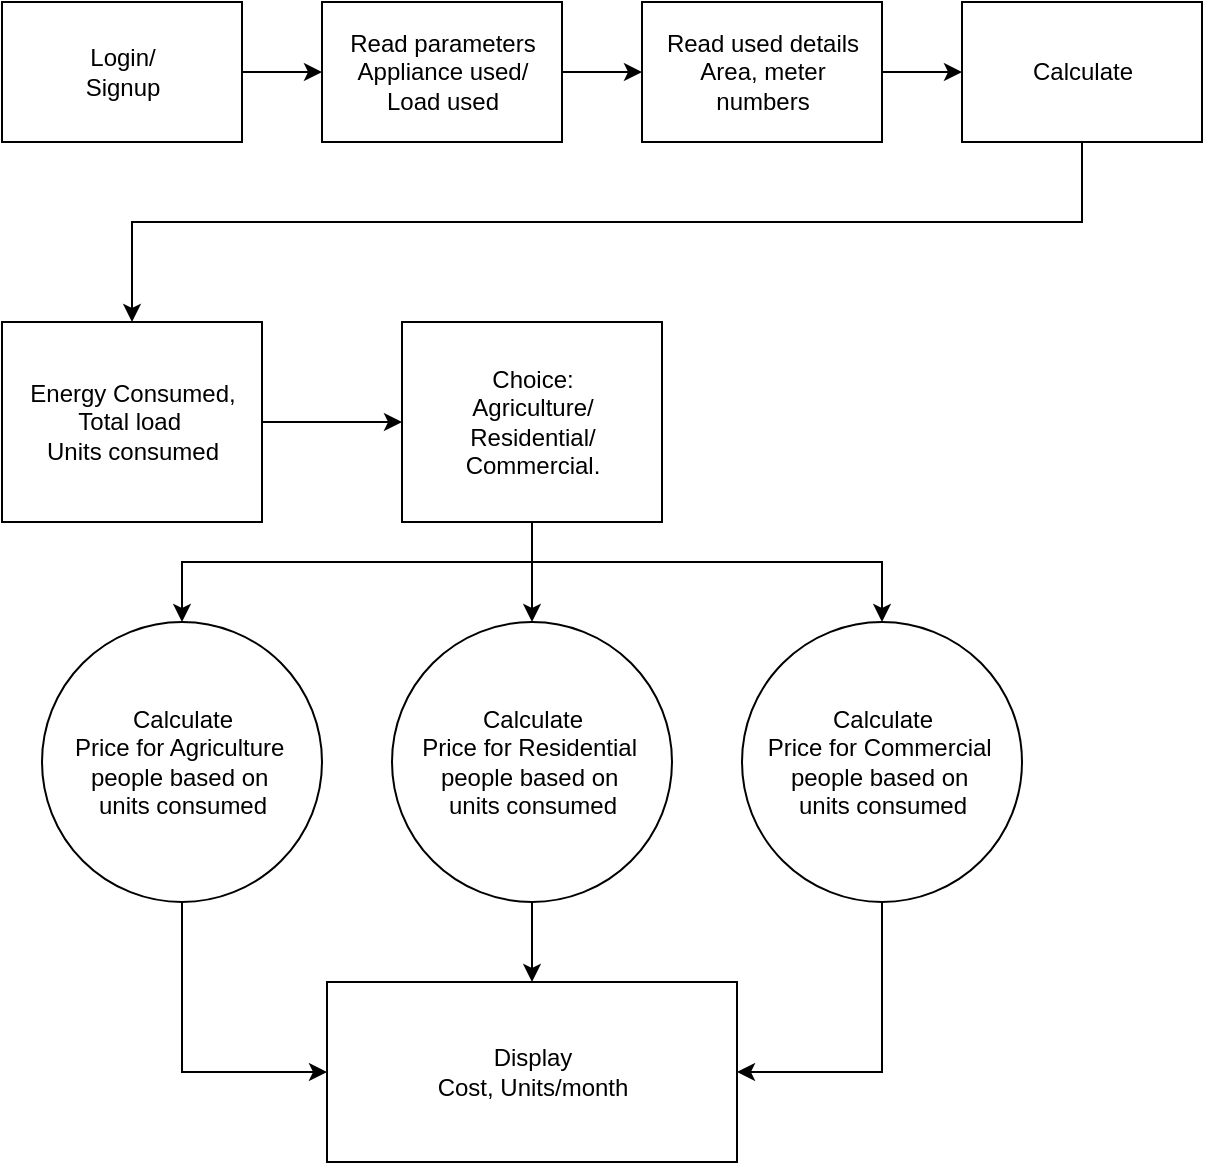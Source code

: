 <mxfile compressed="false" version="17.4.0" type="device">
  <diagram id="HxsvWi6zKSBS4S_dzaYf" name="Page-1">
    <mxGraphModel dx="1038" dy="489" grid="1" gridSize="10" guides="1" tooltips="1" connect="1" arrows="1" fold="1" page="1" pageScale="1" pageWidth="850" pageHeight="1100" math="0" shadow="0">
      <root>
        <mxCell id="0" />
        <mxCell id="1" parent="0" />
        <mxCell id="MTAZ1wnVPNHDyX6JgNtX-1" value="" style="rounded=0;whiteSpace=wrap;html=1;" parent="1" vertex="1">
          <mxGeometry x="120" y="80" width="120" height="70" as="geometry" />
        </mxCell>
        <mxCell id="MTAZ1wnVPNHDyX6JgNtX-2" value="" style="rounded=0;whiteSpace=wrap;html=1;" parent="1" vertex="1">
          <mxGeometry x="280" y="80" width="120" height="70" as="geometry" />
        </mxCell>
        <mxCell id="MTAZ1wnVPNHDyX6JgNtX-3" value="" style="rounded=0;whiteSpace=wrap;html=1;" parent="1" vertex="1">
          <mxGeometry x="440" y="80" width="120" height="70" as="geometry" />
        </mxCell>
        <mxCell id="MTAZ1wnVPNHDyX6JgNtX-4" value="" style="rounded=0;whiteSpace=wrap;html=1;" parent="1" vertex="1">
          <mxGeometry x="600" y="80" width="120" height="70" as="geometry" />
        </mxCell>
        <mxCell id="MTAZ1wnVPNHDyX6JgNtX-6" value="" style="rounded=0;whiteSpace=wrap;html=1;" parent="1" vertex="1">
          <mxGeometry x="120" y="240" width="130" height="100" as="geometry" />
        </mxCell>
        <mxCell id="MTAZ1wnVPNHDyX6JgNtX-8" value="" style="endArrow=classic;html=1;rounded=0;exitX=0.5;exitY=1;exitDx=0;exitDy=0;entryX=0.5;entryY=0;entryDx=0;entryDy=0;" parent="1" source="MTAZ1wnVPNHDyX6JgNtX-4" target="MTAZ1wnVPNHDyX6JgNtX-6" edge="1">
          <mxGeometry width="50" height="50" relative="1" as="geometry">
            <mxPoint x="400" y="320" as="sourcePoint" />
            <mxPoint x="450" y="270" as="targetPoint" />
            <Array as="points">
              <mxPoint x="660" y="190" />
              <mxPoint x="185" y="190" />
            </Array>
          </mxGeometry>
        </mxCell>
        <mxCell id="MTAZ1wnVPNHDyX6JgNtX-9" value="" style="endArrow=classic;html=1;rounded=0;exitX=1;exitY=0.5;exitDx=0;exitDy=0;entryX=0;entryY=0.5;entryDx=0;entryDy=0;" parent="1" source="MTAZ1wnVPNHDyX6JgNtX-6" target="MTAZ1wnVPNHDyX6JgNtX-14" edge="1">
          <mxGeometry width="50" height="50" relative="1" as="geometry">
            <mxPoint x="400" y="320" as="sourcePoint" />
            <mxPoint x="320" y="290" as="targetPoint" />
          </mxGeometry>
        </mxCell>
        <mxCell id="MTAZ1wnVPNHDyX6JgNtX-10" value="" style="endArrow=classic;html=1;rounded=0;exitX=1;exitY=0.5;exitDx=0;exitDy=0;entryX=0;entryY=0.5;entryDx=0;entryDy=0;" parent="1" source="MTAZ1wnVPNHDyX6JgNtX-1" target="MTAZ1wnVPNHDyX6JgNtX-2" edge="1">
          <mxGeometry width="50" height="50" relative="1" as="geometry">
            <mxPoint x="400" y="320" as="sourcePoint" />
            <mxPoint x="450" y="270" as="targetPoint" />
          </mxGeometry>
        </mxCell>
        <mxCell id="MTAZ1wnVPNHDyX6JgNtX-11" value="" style="endArrow=classic;html=1;rounded=0;exitX=1;exitY=0.5;exitDx=0;exitDy=0;" parent="1" source="MTAZ1wnVPNHDyX6JgNtX-2" target="MTAZ1wnVPNHDyX6JgNtX-3" edge="1">
          <mxGeometry width="50" height="50" relative="1" as="geometry">
            <mxPoint x="400" y="320" as="sourcePoint" />
            <mxPoint x="450" y="270" as="targetPoint" />
          </mxGeometry>
        </mxCell>
        <mxCell id="MTAZ1wnVPNHDyX6JgNtX-12" value="" style="endArrow=classic;html=1;rounded=0;exitX=1;exitY=0.5;exitDx=0;exitDy=0;" parent="1" source="MTAZ1wnVPNHDyX6JgNtX-3" target="MTAZ1wnVPNHDyX6JgNtX-4" edge="1">
          <mxGeometry width="50" height="50" relative="1" as="geometry">
            <mxPoint x="400" y="320" as="sourcePoint" />
            <mxPoint x="450" y="270" as="targetPoint" />
          </mxGeometry>
        </mxCell>
        <mxCell id="MTAZ1wnVPNHDyX6JgNtX-13" value="" style="ellipse;whiteSpace=wrap;html=1;aspect=fixed;" parent="1" vertex="1">
          <mxGeometry x="140" y="390" width="140" height="140" as="geometry" />
        </mxCell>
        <mxCell id="MTAZ1wnVPNHDyX6JgNtX-14" value="" style="rounded=0;whiteSpace=wrap;html=1;" parent="1" vertex="1">
          <mxGeometry x="320" y="240" width="130" height="100" as="geometry" />
        </mxCell>
        <mxCell id="MTAZ1wnVPNHDyX6JgNtX-15" value="" style="ellipse;whiteSpace=wrap;html=1;aspect=fixed;" parent="1" vertex="1">
          <mxGeometry x="315" y="390" width="140" height="140" as="geometry" />
        </mxCell>
        <mxCell id="MTAZ1wnVPNHDyX6JgNtX-16" value="" style="ellipse;whiteSpace=wrap;html=1;aspect=fixed;" parent="1" vertex="1">
          <mxGeometry x="490" y="390" width="140" height="140" as="geometry" />
        </mxCell>
        <mxCell id="MTAZ1wnVPNHDyX6JgNtX-17" value="" style="endArrow=classic;html=1;rounded=0;exitX=0.5;exitY=1;exitDx=0;exitDy=0;entryX=0.5;entryY=0;entryDx=0;entryDy=0;" parent="1" source="MTAZ1wnVPNHDyX6JgNtX-14" target="MTAZ1wnVPNHDyX6JgNtX-15" edge="1">
          <mxGeometry width="50" height="50" relative="1" as="geometry">
            <mxPoint x="400" y="420" as="sourcePoint" />
            <mxPoint x="450" y="370" as="targetPoint" />
          </mxGeometry>
        </mxCell>
        <mxCell id="MTAZ1wnVPNHDyX6JgNtX-18" value="" style="endArrow=classic;html=1;rounded=0;exitX=0.5;exitY=1;exitDx=0;exitDy=0;entryX=0.5;entryY=0;entryDx=0;entryDy=0;" parent="1" source="MTAZ1wnVPNHDyX6JgNtX-14" target="MTAZ1wnVPNHDyX6JgNtX-13" edge="1">
          <mxGeometry width="50" height="50" relative="1" as="geometry">
            <mxPoint x="400" y="420" as="sourcePoint" />
            <mxPoint x="450" y="370" as="targetPoint" />
            <Array as="points">
              <mxPoint x="385" y="360" />
              <mxPoint x="210" y="360" />
            </Array>
          </mxGeometry>
        </mxCell>
        <mxCell id="MTAZ1wnVPNHDyX6JgNtX-19" value="" style="rounded=0;whiteSpace=wrap;html=1;" parent="1" vertex="1">
          <mxGeometry x="282.5" y="570" width="205" height="90" as="geometry" />
        </mxCell>
        <mxCell id="MTAZ1wnVPNHDyX6JgNtX-20" value="" style="endArrow=classic;html=1;rounded=0;exitX=0.5;exitY=1;exitDx=0;exitDy=0;entryX=0.5;entryY=0;entryDx=0;entryDy=0;" parent="1" source="MTAZ1wnVPNHDyX6JgNtX-14" target="MTAZ1wnVPNHDyX6JgNtX-16" edge="1">
          <mxGeometry width="50" height="50" relative="1" as="geometry">
            <mxPoint x="400" y="420" as="sourcePoint" />
            <mxPoint x="450" y="370" as="targetPoint" />
            <Array as="points">
              <mxPoint x="385" y="360" />
              <mxPoint x="560" y="360" />
            </Array>
          </mxGeometry>
        </mxCell>
        <mxCell id="MTAZ1wnVPNHDyX6JgNtX-21" value="" style="endArrow=classic;html=1;rounded=0;exitX=0.5;exitY=1;exitDx=0;exitDy=0;entryX=0.5;entryY=0;entryDx=0;entryDy=0;" parent="1" source="MTAZ1wnVPNHDyX6JgNtX-15" target="MTAZ1wnVPNHDyX6JgNtX-19" edge="1">
          <mxGeometry width="50" height="50" relative="1" as="geometry">
            <mxPoint x="400" y="620" as="sourcePoint" />
            <mxPoint x="450" y="570" as="targetPoint" />
          </mxGeometry>
        </mxCell>
        <mxCell id="MTAZ1wnVPNHDyX6JgNtX-22" value="" style="endArrow=classic;html=1;rounded=0;exitX=0.5;exitY=1;exitDx=0;exitDy=0;entryX=0;entryY=0.5;entryDx=0;entryDy=0;" parent="1" source="MTAZ1wnVPNHDyX6JgNtX-13" target="MTAZ1wnVPNHDyX6JgNtX-19" edge="1">
          <mxGeometry width="50" height="50" relative="1" as="geometry">
            <mxPoint x="400" y="620" as="sourcePoint" />
            <mxPoint x="450" y="570" as="targetPoint" />
            <Array as="points">
              <mxPoint x="210" y="615" />
            </Array>
          </mxGeometry>
        </mxCell>
        <mxCell id="MTAZ1wnVPNHDyX6JgNtX-23" value="" style="endArrow=classic;html=1;rounded=0;exitX=0.5;exitY=1;exitDx=0;exitDy=0;entryX=1;entryY=0.5;entryDx=0;entryDy=0;" parent="1" source="MTAZ1wnVPNHDyX6JgNtX-16" target="MTAZ1wnVPNHDyX6JgNtX-19" edge="1">
          <mxGeometry width="50" height="50" relative="1" as="geometry">
            <mxPoint x="400" y="620" as="sourcePoint" />
            <mxPoint x="450" y="570" as="targetPoint" />
            <Array as="points">
              <mxPoint x="560" y="615" />
            </Array>
          </mxGeometry>
        </mxCell>
        <mxCell id="MTAZ1wnVPNHDyX6JgNtX-24" value="Login/&lt;br&gt;Signup" style="text;html=1;resizable=0;autosize=1;align=center;verticalAlign=middle;points=[];fillColor=none;strokeColor=none;rounded=0;" parent="1" vertex="1">
          <mxGeometry x="155" y="100" width="50" height="30" as="geometry" />
        </mxCell>
        <mxCell id="MTAZ1wnVPNHDyX6JgNtX-25" value="Read parameters&lt;br&gt;Appliance used/&lt;br&gt;Load used" style="text;html=1;resizable=0;autosize=1;align=center;verticalAlign=middle;points=[];fillColor=none;strokeColor=none;rounded=0;" parent="1" vertex="1">
          <mxGeometry x="285" y="90" width="110" height="50" as="geometry" />
        </mxCell>
        <mxCell id="MTAZ1wnVPNHDyX6JgNtX-26" value="Read used details&lt;br&gt;Area, meter&lt;br&gt;numbers" style="text;html=1;resizable=0;autosize=1;align=center;verticalAlign=middle;points=[];fillColor=none;strokeColor=none;rounded=0;" parent="1" vertex="1">
          <mxGeometry x="445" y="90" width="110" height="50" as="geometry" />
        </mxCell>
        <mxCell id="MTAZ1wnVPNHDyX6JgNtX-27" value="Calculate" style="text;html=1;resizable=0;autosize=1;align=center;verticalAlign=middle;points=[];fillColor=none;strokeColor=none;rounded=0;" parent="1" vertex="1">
          <mxGeometry x="625" y="105" width="70" height="20" as="geometry" />
        </mxCell>
        <mxCell id="MTAZ1wnVPNHDyX6JgNtX-28" value="Energy Consumed,&lt;br&gt;Total load&amp;nbsp;&lt;br&gt;Units consumed" style="text;html=1;resizable=0;autosize=1;align=center;verticalAlign=middle;points=[];fillColor=none;strokeColor=none;rounded=0;" parent="1" vertex="1">
          <mxGeometry x="125" y="265" width="120" height="50" as="geometry" />
        </mxCell>
        <mxCell id="MTAZ1wnVPNHDyX6JgNtX-29" value="Choice:&lt;br&gt;Agriculture/&lt;br&gt;Residential/&lt;br&gt;Commercial." style="text;html=1;resizable=0;autosize=1;align=center;verticalAlign=middle;points=[];fillColor=none;strokeColor=none;rounded=0;" parent="1" vertex="1">
          <mxGeometry x="345" y="260" width="80" height="60" as="geometry" />
        </mxCell>
        <mxCell id="MTAZ1wnVPNHDyX6JgNtX-30" value="Display&lt;br&gt;Cost, Units/month" style="text;html=1;resizable=0;autosize=1;align=center;verticalAlign=middle;points=[];fillColor=none;strokeColor=none;rounded=0;" parent="1" vertex="1">
          <mxGeometry x="330" y="600" width="110" height="30" as="geometry" />
        </mxCell>
        <mxCell id="MTAZ1wnVPNHDyX6JgNtX-31" value="Calculate&lt;br&gt;Price for Agriculture&amp;nbsp;&lt;br&gt;people based on&amp;nbsp;&lt;br&gt;units consumed" style="text;html=1;resizable=0;autosize=1;align=center;verticalAlign=middle;points=[];fillColor=none;strokeColor=none;rounded=0;" parent="1" vertex="1">
          <mxGeometry x="150" y="430" width="120" height="60" as="geometry" />
        </mxCell>
        <mxCell id="MTAZ1wnVPNHDyX6JgNtX-32" value="Calculate&lt;br&gt;Price for Residential&amp;nbsp;&lt;br&gt;people based on&amp;nbsp;&lt;br&gt;units consumed" style="text;html=1;resizable=0;autosize=1;align=center;verticalAlign=middle;points=[];fillColor=none;strokeColor=none;rounded=0;" parent="1" vertex="1">
          <mxGeometry x="320" y="430" width="130" height="60" as="geometry" />
        </mxCell>
        <mxCell id="MTAZ1wnVPNHDyX6JgNtX-33" value="Calculate&lt;br&gt;Price for Commercial&amp;nbsp;&lt;br&gt;people based on&amp;nbsp;&lt;br&gt;units consumed" style="text;html=1;resizable=0;autosize=1;align=center;verticalAlign=middle;points=[];fillColor=none;strokeColor=none;rounded=0;" parent="1" vertex="1">
          <mxGeometry x="495" y="430" width="130" height="60" as="geometry" />
        </mxCell>
      </root>
    </mxGraphModel>
  </diagram>
</mxfile>
